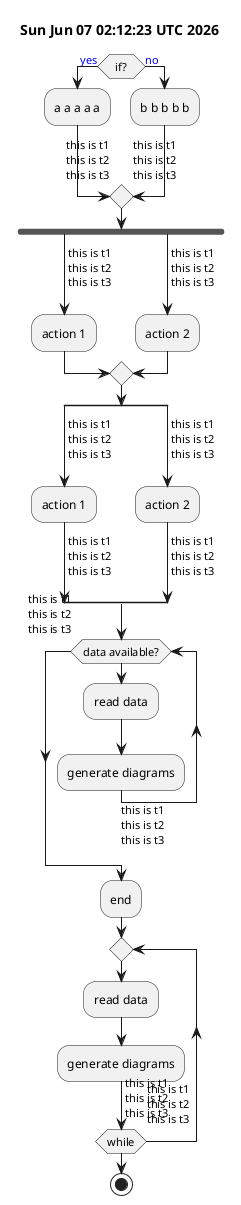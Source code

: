 {
  "sha1": "de05ffnbdua6w9zmuhn0rsxjeapycn9",
  "insertion": {
    "when": "2024-06-01T09:03:02.878Z",
    "url": "https://forum.plantuml.net/15606/activity-arrow-label-overlap-on-some-activity-diagram",
    "user": "plantuml@gmail.com"
  }
}
@startuml
title %date()

!t="this is t1\nthis is t2\nthis is t3\n"

if (if?) then (<color blue>yes)
  :a a a a a;
->t;
else (<color blue>no)
  :b b b b b;
->t;
endif
fork
->t;
  :action 1;
->t;
fork again
->t;
  :action 2;
->t;
end merge
split
->t;
  :action 1;
->t;
split again
->t;
  :action 2;
->t;
end split
while (data available?)
  :read data;
  :generate diagrams;
->t;
endwhile (t)
:end;
repeat
  :read data;
  :generate diagrams;
->t;
repeat while (while) is (t)
stop
@enduml
